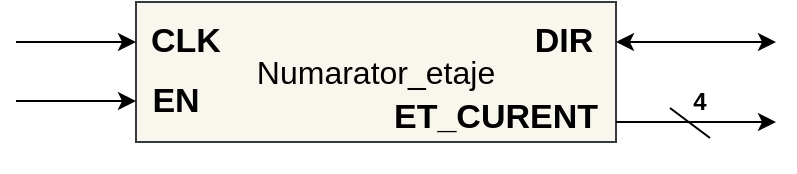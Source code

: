 <mxfile version="21.3.4" type="device">
  <diagram name="Page-1" id="VKMU4g4UH0HTz8x48zFp">
    <mxGraphModel dx="696" dy="401" grid="0" gridSize="10" guides="1" tooltips="1" connect="1" arrows="1" fold="1" page="1" pageScale="1" pageWidth="827" pageHeight="1169" background="#ffffff" math="0" shadow="0">
      <root>
        <mxCell id="0" />
        <mxCell id="1" parent="0" />
        <mxCell id="JUZib6-nhp5S9tP7I-Et-2" value="" style="rounded=0;whiteSpace=wrap;html=1;fillColor=#f9f7ed;strokeColor=#36393d;" vertex="1" parent="1">
          <mxGeometry x="200" y="360" width="240" height="70" as="geometry" />
        </mxCell>
        <mxCell id="JUZib6-nhp5S9tP7I-Et-5" value="&lt;font size=&quot;1&quot; color=&quot;#000000&quot;&gt;&lt;b style=&quot;font-size: 17px;&quot;&gt;EN&lt;/b&gt;&lt;/font&gt;" style="text;html=1;strokeColor=none;fillColor=none;align=center;verticalAlign=middle;whiteSpace=wrap;rounded=0;" vertex="1" parent="1">
          <mxGeometry x="200" y="400" width="40" height="20" as="geometry" />
        </mxCell>
        <mxCell id="JUZib6-nhp5S9tP7I-Et-6" value="&lt;font size=&quot;1&quot; color=&quot;#000000&quot;&gt;&lt;b style=&quot;font-size: 17px;&quot;&gt;CLK&lt;/b&gt;&lt;/font&gt;" style="text;html=1;strokeColor=none;fillColor=none;align=center;verticalAlign=middle;whiteSpace=wrap;rounded=0;" vertex="1" parent="1">
          <mxGeometry x="200" y="360" width="50" height="40" as="geometry" />
        </mxCell>
        <mxCell id="JUZib6-nhp5S9tP7I-Et-10" value="" style="endArrow=classic;html=1;rounded=0;strokeColor=#000000;entryX=0;entryY=0.5;entryDx=0;entryDy=0;" edge="1" parent="1" target="JUZib6-nhp5S9tP7I-Et-6">
          <mxGeometry width="50" height="50" relative="1" as="geometry">
            <mxPoint x="140" y="380" as="sourcePoint" />
            <mxPoint x="380" y="460" as="targetPoint" />
          </mxGeometry>
        </mxCell>
        <mxCell id="JUZib6-nhp5S9tP7I-Et-12" value="" style="endArrow=classic;html=1;rounded=0;strokeColor=#000000;entryX=0;entryY=0.5;entryDx=0;entryDy=0;" edge="1" parent="1">
          <mxGeometry width="50" height="50" relative="1" as="geometry">
            <mxPoint x="140" y="409.5" as="sourcePoint" />
            <mxPoint x="200" y="409.5" as="targetPoint" />
          </mxGeometry>
        </mxCell>
        <mxCell id="JUZib6-nhp5S9tP7I-Et-13" value="&lt;font color=&quot;#000000&quot;&gt;&lt;span style=&quot;font-size: 16px;&quot;&gt;Numarator_etaje&lt;/span&gt;&lt;/font&gt;" style="text;html=1;strokeColor=none;fillColor=none;align=center;verticalAlign=middle;whiteSpace=wrap;rounded=0;" vertex="1" parent="1">
          <mxGeometry x="290" y="380" width="60" height="30" as="geometry" />
        </mxCell>
        <mxCell id="JUZib6-nhp5S9tP7I-Et-14" value="&lt;font color=&quot;#000000&quot;&gt;&lt;span style=&quot;font-size: 17px;&quot;&gt;&lt;b&gt;DIR&lt;/b&gt;&lt;/span&gt;&lt;/font&gt;" style="text;html=1;strokeColor=none;fillColor=none;align=center;verticalAlign=middle;whiteSpace=wrap;rounded=0;" vertex="1" parent="1">
          <mxGeometry x="389" y="360" width="50" height="40" as="geometry" />
        </mxCell>
        <mxCell id="JUZib6-nhp5S9tP7I-Et-15" value="&lt;font color=&quot;#000000&quot;&gt;&lt;span style=&quot;font-size: 17px;&quot;&gt;&lt;b&gt;ET_CURENT&lt;/b&gt;&lt;/span&gt;&lt;/font&gt;" style="text;html=1;strokeColor=none;fillColor=none;align=center;verticalAlign=middle;whiteSpace=wrap;rounded=0;" vertex="1" parent="1">
          <mxGeometry x="320" y="390" width="120" height="55" as="geometry" />
        </mxCell>
        <mxCell id="JUZib6-nhp5S9tP7I-Et-16" value="" style="endArrow=classic;startArrow=classic;html=1;rounded=0;strokeColor=#000000;" edge="1" parent="1">
          <mxGeometry width="50" height="50" relative="1" as="geometry">
            <mxPoint x="520" y="380" as="sourcePoint" />
            <mxPoint x="440" y="380" as="targetPoint" />
          </mxGeometry>
        </mxCell>
        <mxCell id="JUZib6-nhp5S9tP7I-Et-17" value="" style="endArrow=classic;html=1;rounded=0;strokeColor=#000000;" edge="1" parent="1">
          <mxGeometry width="50" height="50" relative="1" as="geometry">
            <mxPoint x="440" y="420" as="sourcePoint" />
            <mxPoint x="520" y="420" as="targetPoint" />
          </mxGeometry>
        </mxCell>
        <mxCell id="JUZib6-nhp5S9tP7I-Et-18" value="" style="endArrow=none;html=1;rounded=0;strokeColor=#000000;" edge="1" parent="1">
          <mxGeometry width="50" height="50" relative="1" as="geometry">
            <mxPoint x="467" y="413" as="sourcePoint" />
            <mxPoint x="487" y="428" as="targetPoint" />
          </mxGeometry>
        </mxCell>
        <mxCell id="JUZib6-nhp5S9tP7I-Et-19" value="&lt;font color=&quot;#000000&quot;&gt;&lt;b&gt;4&lt;/b&gt;&lt;br&gt;&lt;/font&gt;" style="text;html=1;strokeColor=none;fillColor=none;align=center;verticalAlign=middle;whiteSpace=wrap;rounded=0;" vertex="1" parent="1">
          <mxGeometry x="452" y="395" width="60" height="30" as="geometry" />
        </mxCell>
      </root>
    </mxGraphModel>
  </diagram>
</mxfile>
